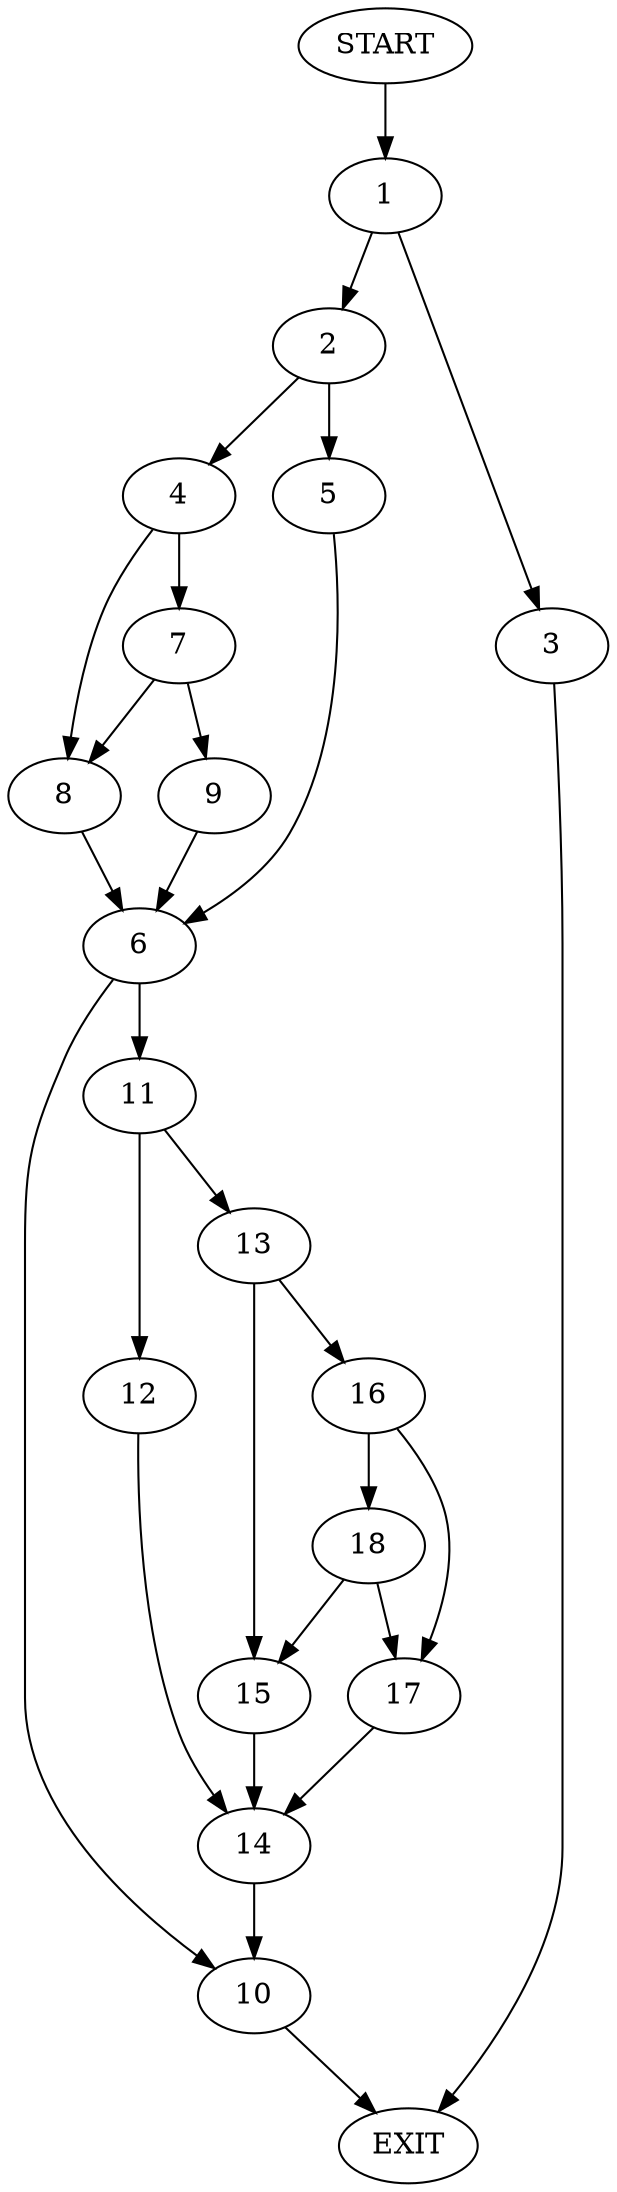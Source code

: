 digraph {
0 [label="START"]
19 [label="EXIT"]
0 -> 1
1 -> 2
1 -> 3
3 -> 19
2 -> 4
2 -> 5
5 -> 6
4 -> 7
4 -> 8
7 -> 8
7 -> 9
8 -> 6
9 -> 6
6 -> 10
6 -> 11
11 -> 12
11 -> 13
10 -> 19
12 -> 14
13 -> 15
13 -> 16
15 -> 14
16 -> 17
16 -> 18
17 -> 14
18 -> 17
18 -> 15
14 -> 10
}
